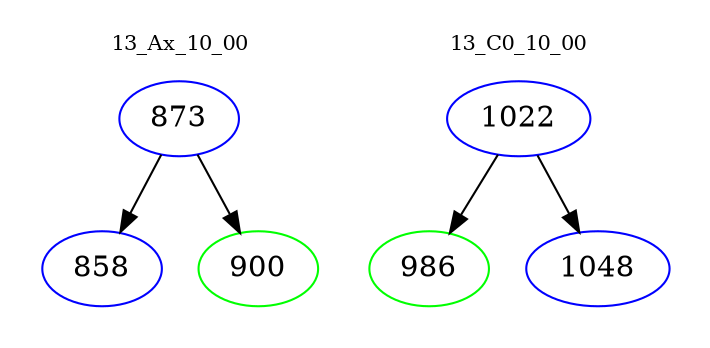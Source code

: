 digraph{
subgraph cluster_0 {
color = white
label = "13_Ax_10_00";
fontsize=10;
T0_873 [label="873", color="blue"]
T0_873 -> T0_858 [color="black"]
T0_858 [label="858", color="blue"]
T0_873 -> T0_900 [color="black"]
T0_900 [label="900", color="green"]
}
subgraph cluster_1 {
color = white
label = "13_C0_10_00";
fontsize=10;
T1_1022 [label="1022", color="blue"]
T1_1022 -> T1_986 [color="black"]
T1_986 [label="986", color="green"]
T1_1022 -> T1_1048 [color="black"]
T1_1048 [label="1048", color="blue"]
}
}
